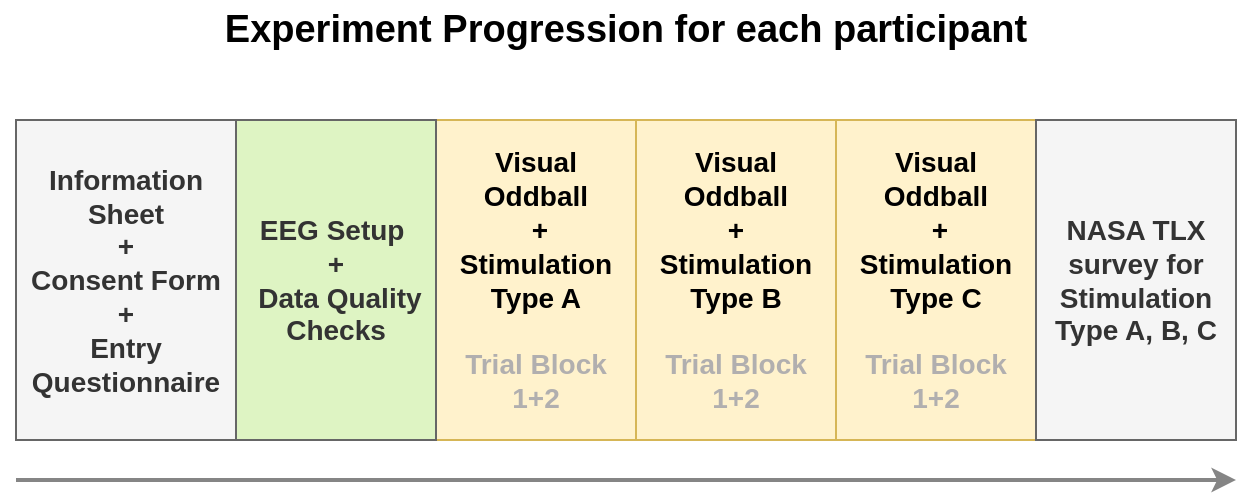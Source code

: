 <mxfile version="21.3.8" type="onedrive">
  <diagram name="Page-1" id="0qtUXiJgfwFVRcM63qEO">
    <mxGraphModel dx="1489" dy="821" grid="1" gridSize="10" guides="1" tooltips="1" connect="1" arrows="1" fold="1" page="1" pageScale="1" pageWidth="827" pageHeight="1169" math="0" shadow="0">
      <root>
        <mxCell id="0" />
        <mxCell id="1" parent="0" />
        <mxCell id="atTpddfHa10q4FmNtVy9-1" value="&lt;b style=&quot;font-size: 14px;&quot;&gt;Visual &lt;br&gt;Oddball&lt;br style=&quot;font-size: 14px;&quot;&gt;&amp;nbsp;+ &lt;br style=&quot;font-size: 14px;&quot;&gt;Stimulation&lt;br style=&quot;font-size: 14px;&quot;&gt;Type A&lt;br style=&quot;font-size: 14px;&quot;&gt;&lt;br style=&quot;font-size: 14px;&quot;&gt;&lt;font color=&quot;#b1afaf&quot; style=&quot;font-size: 14px;&quot;&gt;Trial Block&lt;br style=&quot;font-size: 14px;&quot;&gt;1+2&lt;/font&gt;&lt;br style=&quot;font-size: 14px;&quot;&gt;&lt;/b&gt;" style="rounded=0;whiteSpace=wrap;html=1;fillColor=#fff2cc;strokeColor=#d6b656;fontSize=14;" parent="1" vertex="1">
          <mxGeometry x="390" y="290" width="100" height="160" as="geometry" />
        </mxCell>
        <mxCell id="atTpddfHa10q4FmNtVy9-7" value="&lt;b style=&quot;font-size: 14px;&quot;&gt;Visual &lt;br&gt;Oddball&lt;br style=&quot;font-size: 14px;&quot;&gt;&amp;nbsp;+&lt;br style=&quot;font-size: 14px;&quot;&gt;&lt;/b&gt;&lt;b style=&quot;border-color: var(--border-color); font-size: 14px;&quot;&gt;Stimulation&lt;br style=&quot;border-color: var(--border-color); font-size: 14px;&quot;&gt;&lt;/b&gt;&lt;b style=&quot;font-size: 14px;&quot;&gt;Type C&lt;br style=&quot;font-size: 14px;&quot;&gt;&lt;br style=&quot;font-size: 14px;&quot;&gt;&lt;/b&gt;&lt;b style=&quot;border-color: var(--border-color); font-size: 14px;&quot;&gt;&lt;font style=&quot;border-color: var(--border-color); font-size: 14px;&quot; color=&quot;#b1afaf&quot;&gt;Trial Block&lt;br style=&quot;font-size: 14px;&quot;&gt;1+2&lt;/font&gt;&lt;/b&gt;&lt;b style=&quot;font-size: 14px;&quot;&gt;&lt;br style=&quot;font-size: 14px;&quot;&gt;&lt;/b&gt;" style="rounded=0;whiteSpace=wrap;html=1;fillColor=#fff2cc;strokeColor=#d6b656;fontSize=14;" parent="1" vertex="1">
          <mxGeometry x="590" y="290" width="100" height="160" as="geometry" />
        </mxCell>
        <mxCell id="atTpddfHa10q4FmNtVy9-8" value="&lt;b style=&quot;font-size: 14px;&quot;&gt;Visual &lt;br&gt;Oddball &lt;br style=&quot;font-size: 14px;&quot;&gt;+ &lt;br style=&quot;font-size: 14px;&quot;&gt;&lt;/b&gt;&lt;b style=&quot;border-color: var(--border-color); font-size: 14px;&quot;&gt;Stimulation&lt;br style=&quot;border-color: var(--border-color); font-size: 14px;&quot;&gt;&lt;/b&gt;&lt;b style=&quot;font-size: 14px;&quot;&gt;Type B&lt;br style=&quot;font-size: 14px;&quot;&gt;&lt;br style=&quot;font-size: 14px;&quot;&gt;&lt;/b&gt;&lt;b style=&quot;border-color: var(--border-color); font-size: 14px;&quot;&gt;&lt;font style=&quot;border-color: var(--border-color); font-size: 14px;&quot; color=&quot;#b1afaf&quot;&gt;Trial Block&lt;br style=&quot;font-size: 14px;&quot;&gt;1+2&lt;/font&gt;&lt;/b&gt;&lt;b style=&quot;font-size: 14px;&quot;&gt;&lt;br style=&quot;font-size: 14px;&quot;&gt;&lt;/b&gt;" style="rounded=0;whiteSpace=wrap;html=1;fillColor=#fff2cc;strokeColor=#d6b656;fontSize=14;" parent="1" vertex="1">
          <mxGeometry x="490" y="290" width="100" height="160" as="geometry" />
        </mxCell>
        <mxCell id="atTpddfHa10q4FmNtVy9-10" value="&lt;b style=&quot;font-size: 14px;&quot;&gt;NASA TLX&lt;br style=&quot;font-size: 14px;&quot;&gt;survey for &lt;br&gt;Stimulation&lt;br style=&quot;font-size: 14px;&quot;&gt;Type A, B, C&lt;/b&gt;" style="rounded=0;whiteSpace=wrap;html=1;fillColor=#f5f5f5;fontColor=#333333;strokeColor=#666666;fontSize=14;" parent="1" vertex="1">
          <mxGeometry x="690" y="290" width="100" height="160" as="geometry" />
        </mxCell>
        <mxCell id="atTpddfHa10q4FmNtVy9-12" value="Experiment Progression for each participant" style="text;html=1;strokeColor=none;fillColor=none;align=center;verticalAlign=middle;whiteSpace=wrap;rounded=0;fontStyle=1;fontSize=19;" parent="1" vertex="1">
          <mxGeometry x="270" y="230" width="430" height="30" as="geometry" />
        </mxCell>
        <mxCell id="atTpddfHa10q4FmNtVy9-13" value="" style="endArrow=classic;html=1;rounded=0;strokeWidth=2;fontSize=14;fillColor=#f5f5f5;strokeColor=#858585;fontColor=#8F8F8F;" parent="1" edge="1">
          <mxGeometry width="50" height="50" relative="1" as="geometry">
            <mxPoint x="180" y="470" as="sourcePoint" />
            <mxPoint x="790" y="470" as="targetPoint" />
          </mxGeometry>
        </mxCell>
        <mxCell id="3H4T9Kq9YfqlfcXj8xrn-1" value="&lt;b style=&quot;font-size: 14px;&quot;&gt;Information Sheet&lt;br style=&quot;font-size: 14px;&quot;&gt;+&lt;br style=&quot;font-size: 14px;&quot;&gt;Consent Form&lt;br style=&quot;font-size: 14px;&quot;&gt;+&lt;br style=&quot;font-size: 14px;&quot;&gt;Entry Questionnaire&lt;br style=&quot;font-size: 14px;&quot;&gt;&lt;/b&gt;" style="rounded=0;whiteSpace=wrap;html=1;fillColor=#f5f5f5;fontColor=#333333;strokeColor=#666666;fontSize=14;" parent="1" vertex="1">
          <mxGeometry x="180" y="290" width="110" height="160" as="geometry" />
        </mxCell>
        <mxCell id="3H4T9Kq9YfqlfcXj8xrn-3" value="&lt;b style=&quot;font-size: 14px;&quot;&gt;EEG Setup&amp;nbsp;&lt;br style=&quot;font-size: 14px;&quot;&gt;+&lt;br style=&quot;font-size: 14px;&quot;&gt;&amp;nbsp;Data Quality Checks&lt;/b&gt;" style="rounded=0;whiteSpace=wrap;html=1;fillColor=#def4c3;fontColor=#333333;strokeColor=#666666;fontSize=14;" parent="1" vertex="1">
          <mxGeometry x="290" y="290" width="100" height="160" as="geometry" />
        </mxCell>
      </root>
    </mxGraphModel>
  </diagram>
</mxfile>
